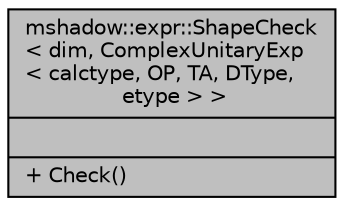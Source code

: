 digraph "mshadow::expr::ShapeCheck&lt; dim, ComplexUnitaryExp&lt; calctype, OP, TA, DType, etype &gt; &gt;"
{
 // LATEX_PDF_SIZE
  edge [fontname="Helvetica",fontsize="10",labelfontname="Helvetica",labelfontsize="10"];
  node [fontname="Helvetica",fontsize="10",shape=record];
  Node1 [label="{mshadow::expr::ShapeCheck\l\< dim, ComplexUnitaryExp\l\< calctype, OP, TA, DType,\l etype \> \>\n||+ Check()\l}",height=0.2,width=0.4,color="black", fillcolor="grey75", style="filled", fontcolor="black",tooltip=" "];
}
